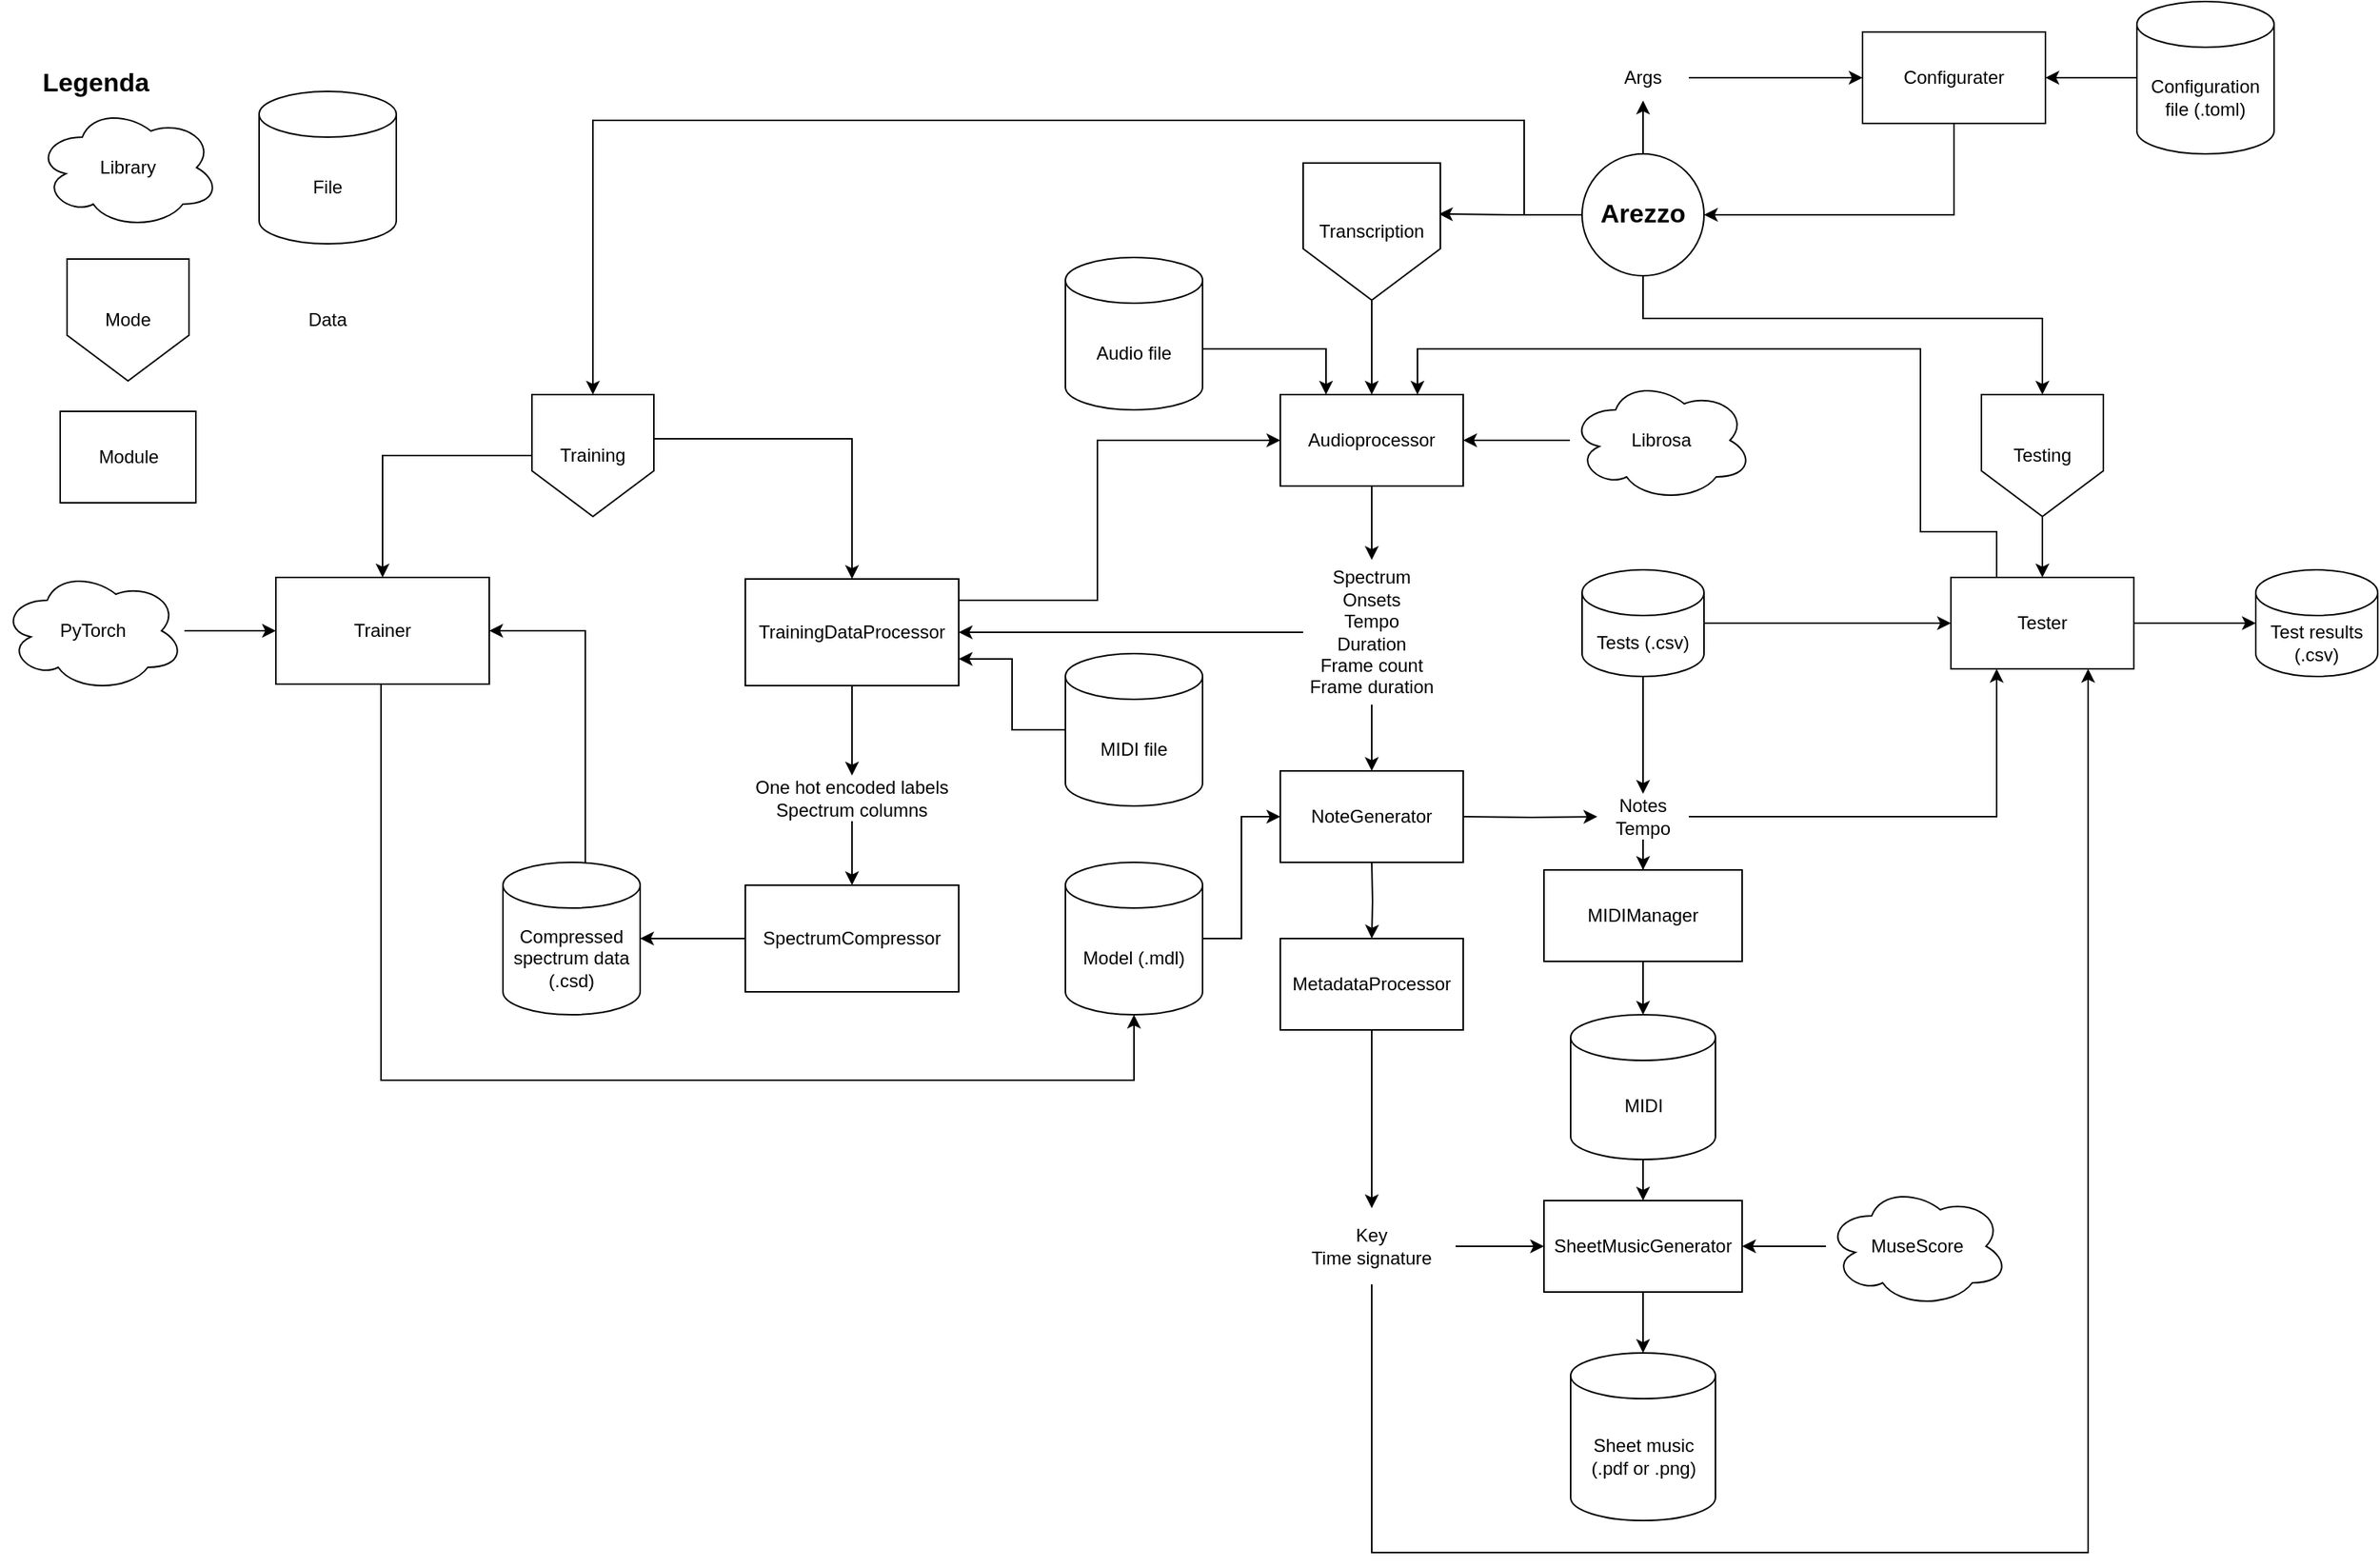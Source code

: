 <mxfile version="22.0.2" type="device">
  <diagram name="Page-1" id="2YBvvXClWsGukQMizWep">
    <mxGraphModel dx="2800" dy="2360" grid="1" gridSize="10" guides="1" tooltips="1" connect="1" arrows="1" fold="1" page="1" pageScale="1" pageWidth="850" pageHeight="1100" math="0" shadow="0">
      <root>
        <mxCell id="0" />
        <mxCell id="1" parent="0" />
        <mxCell id="1e91aIiLgdulqI0LddCd-154" style="edgeStyle=orthogonalEdgeStyle;rounded=0;orthogonalLoop=1;jettySize=auto;html=1;" parent="1" source="8j5bAUQHdlB80DdxA1oL-2" target="1e91aIiLgdulqI0LddCd-18" edge="1">
          <mxGeometry relative="1" as="geometry" />
        </mxCell>
        <mxCell id="8j5bAUQHdlB80DdxA1oL-2" value="Audioprocessor" style="rounded=0;whiteSpace=wrap;html=1;labelBackgroundColor=none;" parent="1" vertex="1">
          <mxGeometry x="330" y="180" width="120" height="60" as="geometry" />
        </mxCell>
        <mxCell id="1e91aIiLgdulqI0LddCd-110" style="edgeStyle=orthogonalEdgeStyle;rounded=0;orthogonalLoop=1;jettySize=auto;html=1;entryX=0.25;entryY=0;entryDx=0;entryDy=0;" parent="1" source="1e91aIiLgdulqI0LddCd-3" target="8j5bAUQHdlB80DdxA1oL-2" edge="1">
          <mxGeometry relative="1" as="geometry">
            <Array as="points">
              <mxPoint x="360" y="150" />
            </Array>
          </mxGeometry>
        </mxCell>
        <mxCell id="1e91aIiLgdulqI0LddCd-3" value="Audio file" style="shape=cylinder3;whiteSpace=wrap;html=1;boundedLbl=1;backgroundOutline=1;size=15;" parent="1" vertex="1">
          <mxGeometry x="189" y="90" width="90" height="100" as="geometry" />
        </mxCell>
        <mxCell id="1e91aIiLgdulqI0LddCd-156" style="edgeStyle=orthogonalEdgeStyle;rounded=0;orthogonalLoop=1;jettySize=auto;html=1;entryX=0.5;entryY=0;entryDx=0;entryDy=0;" parent="1" source="1e91aIiLgdulqI0LddCd-18" target="1e91aIiLgdulqI0LddCd-19" edge="1">
          <mxGeometry relative="1" as="geometry" />
        </mxCell>
        <mxCell id="1e91aIiLgdulqI0LddCd-163" style="edgeStyle=orthogonalEdgeStyle;rounded=0;orthogonalLoop=1;jettySize=auto;html=1;entryX=1;entryY=0.5;entryDx=0;entryDy=0;" parent="1" source="1e91aIiLgdulqI0LddCd-18" target="1e91aIiLgdulqI0LddCd-33" edge="1">
          <mxGeometry relative="1" as="geometry" />
        </mxCell>
        <mxCell id="1e91aIiLgdulqI0LddCd-18" value="Spectrum&lt;br&gt;Onsets&lt;br&gt;Tempo&lt;br&gt;Duration&lt;br&gt;Frame count&lt;br&gt;Frame duration" style="text;html=1;strokeColor=none;fillColor=none;align=center;verticalAlign=middle;whiteSpace=wrap;rounded=0;fontStyle=0" parent="1" vertex="1">
          <mxGeometry x="345" y="288.5" width="90" height="95" as="geometry" />
        </mxCell>
        <mxCell id="1e91aIiLgdulqI0LddCd-111" style="edgeStyle=orthogonalEdgeStyle;rounded=0;orthogonalLoop=1;jettySize=auto;html=1;" parent="1" target="1e91aIiLgdulqI0LddCd-112" edge="1">
          <mxGeometry relative="1" as="geometry">
            <mxPoint x="500" y="457.0" as="targetPoint" />
            <mxPoint x="450" y="457" as="sourcePoint" />
          </mxGeometry>
        </mxCell>
        <mxCell id="1e91aIiLgdulqI0LddCd-122" style="edgeStyle=orthogonalEdgeStyle;rounded=0;orthogonalLoop=1;jettySize=auto;html=1;entryX=0.5;entryY=0;entryDx=0;entryDy=0;" parent="1" target="1e91aIiLgdulqI0LddCd-121" edge="1">
          <mxGeometry relative="1" as="geometry">
            <mxPoint x="390" y="487" as="sourcePoint" />
          </mxGeometry>
        </mxCell>
        <mxCell id="1e91aIiLgdulqI0LddCd-19" value="NoteGenerator" style="rounded=0;whiteSpace=wrap;html=1;labelBackgroundColor=none;" parent="1" vertex="1">
          <mxGeometry x="330" y="427" width="120" height="60" as="geometry" />
        </mxCell>
        <mxCell id="1e91aIiLgdulqI0LddCd-28" style="edgeStyle=orthogonalEdgeStyle;rounded=0;orthogonalLoop=1;jettySize=auto;html=1;entryX=0.5;entryY=0;entryDx=0;entryDy=0;" parent="1" source="1e91aIiLgdulqI0LddCd-27" target="8j5bAUQHdlB80DdxA1oL-2" edge="1">
          <mxGeometry relative="1" as="geometry" />
        </mxCell>
        <mxCell id="1e91aIiLgdulqI0LddCd-27" value="&lt;span style=&quot;font-weight: normal;&quot;&gt;Transcription&lt;/span&gt;" style="shape=offPageConnector;whiteSpace=wrap;html=1;fontStyle=1" parent="1" vertex="1">
          <mxGeometry x="345" y="28" width="90" height="90" as="geometry" />
        </mxCell>
        <mxCell id="1e91aIiLgdulqI0LddCd-35" style="edgeStyle=orthogonalEdgeStyle;rounded=0;orthogonalLoop=1;jettySize=auto;html=1;entryX=0.5;entryY=0;entryDx=0;entryDy=0;exitX=0.974;exitY=0.362;exitDx=0;exitDy=0;exitPerimeter=0;" parent="1" source="1e91aIiLgdulqI0LddCd-37" target="1e91aIiLgdulqI0LddCd-33" edge="1">
          <mxGeometry relative="1" as="geometry">
            <mxPoint x="69" y="227.478" as="sourcePoint" />
          </mxGeometry>
        </mxCell>
        <mxCell id="1e91aIiLgdulqI0LddCd-46" style="edgeStyle=orthogonalEdgeStyle;rounded=0;orthogonalLoop=1;jettySize=auto;html=1;entryX=0.5;entryY=0;entryDx=0;entryDy=0;" parent="1" source="1e91aIiLgdulqI0LddCd-33" target="1e91aIiLgdulqI0LddCd-45" edge="1">
          <mxGeometry relative="1" as="geometry" />
        </mxCell>
        <mxCell id="1e91aIiLgdulqI0LddCd-161" style="edgeStyle=orthogonalEdgeStyle;rounded=0;orthogonalLoop=1;jettySize=auto;html=1;entryX=0;entryY=0.5;entryDx=0;entryDy=0;" parent="1" target="8j5bAUQHdlB80DdxA1oL-2" edge="1">
          <mxGeometry relative="1" as="geometry">
            <mxPoint x="330" y="190" as="targetPoint" />
            <mxPoint x="10" y="315" as="sourcePoint" />
            <Array as="points">
              <mxPoint x="210" y="315" />
              <mxPoint x="210" y="210" />
            </Array>
          </mxGeometry>
        </mxCell>
        <mxCell id="1e91aIiLgdulqI0LddCd-33" value="TrainingDataProcessor" style="rounded=0;whiteSpace=wrap;html=1;" parent="1" vertex="1">
          <mxGeometry x="-21" y="301" width="140" height="70" as="geometry" />
        </mxCell>
        <mxCell id="1e91aIiLgdulqI0LddCd-70" style="edgeStyle=orthogonalEdgeStyle;rounded=0;orthogonalLoop=1;jettySize=auto;html=1;" parent="1" source="1e91aIiLgdulqI0LddCd-37" target="1e91aIiLgdulqI0LddCd-63" edge="1">
          <mxGeometry relative="1" as="geometry" />
        </mxCell>
        <mxCell id="1e91aIiLgdulqI0LddCd-37" value="Training" style="shape=offPageConnector;whiteSpace=wrap;html=1;" parent="1" vertex="1">
          <mxGeometry x="-161" y="180" width="80" height="80" as="geometry" />
        </mxCell>
        <mxCell id="1e91aIiLgdulqI0LddCd-43" style="edgeStyle=orthogonalEdgeStyle;rounded=0;orthogonalLoop=1;jettySize=auto;html=1;entryX=1;entryY=0.75;entryDx=0;entryDy=0;" parent="1" source="1e91aIiLgdulqI0LddCd-41" target="1e91aIiLgdulqI0LddCd-33" edge="1">
          <mxGeometry relative="1" as="geometry" />
        </mxCell>
        <mxCell id="1e91aIiLgdulqI0LddCd-41" value="MIDI file" style="shape=cylinder3;whiteSpace=wrap;html=1;boundedLbl=1;backgroundOutline=1;size=15;" parent="1" vertex="1">
          <mxGeometry x="189" y="350" width="90" height="100" as="geometry" />
        </mxCell>
        <mxCell id="1e91aIiLgdulqI0LddCd-53" style="edgeStyle=orthogonalEdgeStyle;rounded=0;orthogonalLoop=1;jettySize=auto;html=1;entryX=0.5;entryY=0;entryDx=0;entryDy=0;" parent="1" source="1e91aIiLgdulqI0LddCd-45" target="1e91aIiLgdulqI0LddCd-49" edge="1">
          <mxGeometry relative="1" as="geometry" />
        </mxCell>
        <mxCell id="1e91aIiLgdulqI0LddCd-45" value="One hot encoded labels&lt;br&gt;Spectrum columns" style="text;strokeColor=none;fillColor=none;align=center;verticalAlign=middle;whiteSpace=wrap;rounded=0;html=1;" parent="1" vertex="1">
          <mxGeometry x="-16" y="430" width="130" height="30" as="geometry" />
        </mxCell>
        <mxCell id="1e91aIiLgdulqI0LddCd-49" value="SpectrumCompressor" style="rounded=0;whiteSpace=wrap;html=1;" parent="1" vertex="1">
          <mxGeometry x="-21" y="502" width="140" height="70" as="geometry" />
        </mxCell>
        <mxCell id="1e91aIiLgdulqI0LddCd-89" style="edgeStyle=orthogonalEdgeStyle;rounded=0;orthogonalLoop=1;jettySize=auto;html=1;entryX=1;entryY=0.5;entryDx=0;entryDy=0;" parent="1" source="1e91aIiLgdulqI0LddCd-58" target="1e91aIiLgdulqI0LddCd-63" edge="1">
          <mxGeometry relative="1" as="geometry">
            <Array as="points">
              <mxPoint x="-126" y="335" />
            </Array>
          </mxGeometry>
        </mxCell>
        <mxCell id="1e91aIiLgdulqI0LddCd-58" value="Compressed spectrum data (.csd)" style="shape=cylinder3;whiteSpace=wrap;html=1;boundedLbl=1;backgroundOutline=1;size=15;" parent="1" vertex="1">
          <mxGeometry x="-180" y="487" width="90" height="100" as="geometry" />
        </mxCell>
        <mxCell id="1e91aIiLgdulqI0LddCd-93" style="edgeStyle=orthogonalEdgeStyle;rounded=0;orthogonalLoop=1;jettySize=auto;html=1;entryX=0.5;entryY=1;entryDx=0;entryDy=0;entryPerimeter=0;" parent="1" target="1e91aIiLgdulqI0LddCd-91" edge="1">
          <mxGeometry relative="1" as="geometry">
            <mxPoint x="255" y="585" as="targetPoint" />
            <mxPoint x="-250.0" y="370" as="sourcePoint" />
            <Array as="points">
              <mxPoint x="-260" y="370" />
              <mxPoint x="-260" y="630" />
              <mxPoint x="234" y="630" />
            </Array>
          </mxGeometry>
        </mxCell>
        <mxCell id="1e91aIiLgdulqI0LddCd-63" value="Trainer" style="rounded=0;whiteSpace=wrap;html=1;" parent="1" vertex="1">
          <mxGeometry x="-329" y="300" width="140" height="70" as="geometry" />
        </mxCell>
        <mxCell id="1e91aIiLgdulqI0LddCd-160" style="edgeStyle=orthogonalEdgeStyle;rounded=0;orthogonalLoop=1;jettySize=auto;html=1;entryX=0;entryY=0.5;entryDx=0;entryDy=0;" parent="1" source="1e91aIiLgdulqI0LddCd-91" target="1e91aIiLgdulqI0LddCd-19" edge="1">
          <mxGeometry relative="1" as="geometry" />
        </mxCell>
        <mxCell id="1e91aIiLgdulqI0LddCd-91" value="Model (.mdl)" style="shape=cylinder3;whiteSpace=wrap;html=1;boundedLbl=1;backgroundOutline=1;size=15;" parent="1" vertex="1">
          <mxGeometry x="189" y="487" width="90" height="100" as="geometry" />
        </mxCell>
        <mxCell id="1e91aIiLgdulqI0LddCd-102" style="edgeStyle=orthogonalEdgeStyle;rounded=0;orthogonalLoop=1;jettySize=auto;html=1;" parent="1" source="1e91aIiLgdulqI0LddCd-95" target="8j5bAUQHdlB80DdxA1oL-2" edge="1">
          <mxGeometry relative="1" as="geometry" />
        </mxCell>
        <mxCell id="1e91aIiLgdulqI0LddCd-95" value="Librosa" style="ellipse;shape=cloud;whiteSpace=wrap;html=1;" parent="1" vertex="1">
          <mxGeometry x="520" y="170" width="120" height="80" as="geometry" />
        </mxCell>
        <mxCell id="1e91aIiLgdulqI0LddCd-99" style="edgeStyle=orthogonalEdgeStyle;rounded=0;orthogonalLoop=1;jettySize=auto;html=1;entryX=0;entryY=0.5;entryDx=0;entryDy=0;" parent="1" source="1e91aIiLgdulqI0LddCd-98" target="1e91aIiLgdulqI0LddCd-63" edge="1">
          <mxGeometry relative="1" as="geometry" />
        </mxCell>
        <mxCell id="1e91aIiLgdulqI0LddCd-98" value="PyTorch" style="ellipse;shape=cloud;whiteSpace=wrap;html=1;" parent="1" vertex="1">
          <mxGeometry x="-509" y="295" width="120" height="80" as="geometry" />
        </mxCell>
        <mxCell id="1e91aIiLgdulqI0LddCd-164" style="edgeStyle=orthogonalEdgeStyle;rounded=0;orthogonalLoop=1;jettySize=auto;html=1;entryX=0.75;entryY=0;entryDx=0;entryDy=0;exitX=0.25;exitY=0;exitDx=0;exitDy=0;" parent="1" source="1e91aIiLgdulqI0LddCd-105" target="8j5bAUQHdlB80DdxA1oL-2" edge="1">
          <mxGeometry relative="1" as="geometry">
            <mxPoint x="425" y="172.5" as="targetPoint" />
            <mxPoint x="800" y="310" as="sourcePoint" />
            <Array as="points">
              <mxPoint x="800" y="270" />
              <mxPoint x="750" y="270" />
              <mxPoint x="750" y="150" />
              <mxPoint x="420" y="150" />
            </Array>
          </mxGeometry>
        </mxCell>
        <mxCell id="1e91aIiLgdulqI0LddCd-105" value="Tester" style="rounded=0;whiteSpace=wrap;html=1;labelBackgroundColor=none;" parent="1" vertex="1">
          <mxGeometry x="770" y="300" width="120" height="60" as="geometry" />
        </mxCell>
        <mxCell id="1e91aIiLgdulqI0LddCd-108" value="" style="edgeStyle=orthogonalEdgeStyle;rounded=0;orthogonalLoop=1;jettySize=auto;html=1;" parent="1" source="1e91aIiLgdulqI0LddCd-107" target="1e91aIiLgdulqI0LddCd-105" edge="1">
          <mxGeometry relative="1" as="geometry" />
        </mxCell>
        <mxCell id="1e91aIiLgdulqI0LddCd-107" value="Testing" style="shape=offPageConnector;whiteSpace=wrap;html=1;" parent="1" vertex="1">
          <mxGeometry x="790" y="180" width="80" height="80" as="geometry" />
        </mxCell>
        <mxCell id="1e91aIiLgdulqI0LddCd-133" style="edgeStyle=orthogonalEdgeStyle;rounded=0;orthogonalLoop=1;jettySize=auto;html=1;" parent="1" source="1e91aIiLgdulqI0LddCd-112" target="1e91aIiLgdulqI0LddCd-132" edge="1">
          <mxGeometry relative="1" as="geometry" />
        </mxCell>
        <mxCell id="1e91aIiLgdulqI0LddCd-165" style="edgeStyle=orthogonalEdgeStyle;rounded=0;orthogonalLoop=1;jettySize=auto;html=1;entryX=0.25;entryY=1;entryDx=0;entryDy=0;" parent="1" source="1e91aIiLgdulqI0LddCd-112" target="1e91aIiLgdulqI0LddCd-105" edge="1">
          <mxGeometry relative="1" as="geometry" />
        </mxCell>
        <mxCell id="1e91aIiLgdulqI0LddCd-112" value="Notes&lt;br&gt;Tempo" style="text;html=1;strokeColor=none;fillColor=none;align=center;verticalAlign=middle;whiteSpace=wrap;rounded=0;" parent="1" vertex="1">
          <mxGeometry x="538" y="442.0" width="60" height="30" as="geometry" />
        </mxCell>
        <mxCell id="1e91aIiLgdulqI0LddCd-113" value="SheetMusicGenerator" style="rounded=0;whiteSpace=wrap;html=1;labelBackgroundColor=none;" parent="1" vertex="1">
          <mxGeometry x="503" y="709" width="130" height="60" as="geometry" />
        </mxCell>
        <mxCell id="1e91aIiLgdulqI0LddCd-118" style="edgeStyle=orthogonalEdgeStyle;rounded=0;orthogonalLoop=1;jettySize=auto;html=1;entryX=1;entryY=0.5;entryDx=0;entryDy=0;" parent="1" source="1e91aIiLgdulqI0LddCd-117" target="1e91aIiLgdulqI0LddCd-113" edge="1">
          <mxGeometry relative="1" as="geometry" />
        </mxCell>
        <mxCell id="1e91aIiLgdulqI0LddCd-117" value="MuseScore" style="ellipse;shape=cloud;whiteSpace=wrap;html=1;" parent="1" vertex="1">
          <mxGeometry x="688" y="699" width="120" height="80" as="geometry" />
        </mxCell>
        <mxCell id="1e91aIiLgdulqI0LddCd-138" style="edgeStyle=orthogonalEdgeStyle;rounded=0;orthogonalLoop=1;jettySize=auto;html=1;entryX=0.5;entryY=0;entryDx=0;entryDy=0;" parent="1" source="1e91aIiLgdulqI0LddCd-121" target="1e91aIiLgdulqI0LddCd-137" edge="1">
          <mxGeometry relative="1" as="geometry" />
        </mxCell>
        <mxCell id="1e91aIiLgdulqI0LddCd-121" value="MetadataProcessor" style="rounded=0;whiteSpace=wrap;html=1;labelBackgroundColor=none;" parent="1" vertex="1">
          <mxGeometry x="330" y="537" width="120" height="60" as="geometry" />
        </mxCell>
        <mxCell id="1e91aIiLgdulqI0LddCd-135" style="edgeStyle=orthogonalEdgeStyle;rounded=0;orthogonalLoop=1;jettySize=auto;html=1;entryX=0.5;entryY=0;entryDx=0;entryDy=0;entryPerimeter=0;" parent="1" source="1e91aIiLgdulqI0LddCd-132" target="1e91aIiLgdulqI0LddCd-142" edge="1">
          <mxGeometry relative="1" as="geometry">
            <mxPoint x="568" y="577.0" as="targetPoint" />
          </mxGeometry>
        </mxCell>
        <mxCell id="1e91aIiLgdulqI0LddCd-132" value="MIDIManager" style="rounded=0;whiteSpace=wrap;html=1;labelBackgroundColor=none;" parent="1" vertex="1">
          <mxGeometry x="503" y="492" width="130" height="60" as="geometry" />
        </mxCell>
        <mxCell id="1e91aIiLgdulqI0LddCd-139" style="edgeStyle=orthogonalEdgeStyle;rounded=0;orthogonalLoop=1;jettySize=auto;html=1;entryX=0;entryY=0.5;entryDx=0;entryDy=0;" parent="1" source="1e91aIiLgdulqI0LddCd-137" target="1e91aIiLgdulqI0LddCd-113" edge="1">
          <mxGeometry relative="1" as="geometry" />
        </mxCell>
        <mxCell id="1e91aIiLgdulqI0LddCd-170" style="edgeStyle=orthogonalEdgeStyle;rounded=0;orthogonalLoop=1;jettySize=auto;html=1;entryX=0.75;entryY=1;entryDx=0;entryDy=0;" parent="1" source="1e91aIiLgdulqI0LddCd-137" target="1e91aIiLgdulqI0LddCd-105" edge="1">
          <mxGeometry relative="1" as="geometry">
            <mxPoint x="430" y="1000" as="targetPoint" />
            <Array as="points">
              <mxPoint x="390" y="940" />
              <mxPoint x="860" y="940" />
            </Array>
          </mxGeometry>
        </mxCell>
        <mxCell id="1e91aIiLgdulqI0LddCd-137" value="Key&lt;br&gt;Time signature" style="text;html=1;strokeColor=none;fillColor=none;align=center;verticalAlign=middle;whiteSpace=wrap;rounded=0;" parent="1" vertex="1">
          <mxGeometry x="335" y="714" width="110" height="50" as="geometry" />
        </mxCell>
        <mxCell id="1e91aIiLgdulqI0LddCd-140" value="Sheet music (.pdf or .png)" style="shape=cylinder3;whiteSpace=wrap;html=1;boundedLbl=1;backgroundOutline=1;size=15;" parent="1" vertex="1">
          <mxGeometry x="520.5" y="809" width="95" height="110" as="geometry" />
        </mxCell>
        <mxCell id="1e91aIiLgdulqI0LddCd-141" style="edgeStyle=orthogonalEdgeStyle;rounded=0;orthogonalLoop=1;jettySize=auto;html=1;entryX=0.5;entryY=0;entryDx=0;entryDy=0;entryPerimeter=0;" parent="1" source="1e91aIiLgdulqI0LddCd-113" target="1e91aIiLgdulqI0LddCd-140" edge="1">
          <mxGeometry relative="1" as="geometry" />
        </mxCell>
        <mxCell id="1e91aIiLgdulqI0LddCd-159" style="edgeStyle=orthogonalEdgeStyle;rounded=0;orthogonalLoop=1;jettySize=auto;html=1;" parent="1" source="1e91aIiLgdulqI0LddCd-142" target="1e91aIiLgdulqI0LddCd-113" edge="1">
          <mxGeometry relative="1" as="geometry" />
        </mxCell>
        <mxCell id="1e91aIiLgdulqI0LddCd-142" value="MIDI" style="shape=cylinder3;whiteSpace=wrap;html=1;boundedLbl=1;backgroundOutline=1;size=15;" parent="1" vertex="1">
          <mxGeometry x="520.5" y="587" width="95" height="95" as="geometry" />
        </mxCell>
        <mxCell id="1e91aIiLgdulqI0LddCd-172" style="edgeStyle=orthogonalEdgeStyle;rounded=0;orthogonalLoop=1;jettySize=auto;html=1;entryX=0;entryY=0.5;entryDx=0;entryDy=0;" parent="1" source="1e91aIiLgdulqI0LddCd-145" target="1e91aIiLgdulqI0LddCd-105" edge="1">
          <mxGeometry relative="1" as="geometry">
            <mxPoint x="750" y="330" as="targetPoint" />
          </mxGeometry>
        </mxCell>
        <mxCell id="MsXNKxyrm7HTchD_hshc-1" value="" style="edgeStyle=orthogonalEdgeStyle;rounded=0;orthogonalLoop=1;jettySize=auto;html=1;" edge="1" parent="1" source="1e91aIiLgdulqI0LddCd-145" target="1e91aIiLgdulqI0LddCd-112">
          <mxGeometry relative="1" as="geometry" />
        </mxCell>
        <mxCell id="1e91aIiLgdulqI0LddCd-145" value="Tests (.csv)" style="shape=cylinder3;whiteSpace=wrap;html=1;boundedLbl=1;backgroundOutline=1;size=15;" parent="1" vertex="1">
          <mxGeometry x="528" y="295" width="80" height="70" as="geometry" />
        </mxCell>
        <mxCell id="1e91aIiLgdulqI0LddCd-166" value="Test results (.csv)" style="shape=cylinder3;whiteSpace=wrap;html=1;boundedLbl=1;backgroundOutline=1;size=15;" parent="1" vertex="1">
          <mxGeometry x="970" y="295" width="80" height="70" as="geometry" />
        </mxCell>
        <mxCell id="1e91aIiLgdulqI0LddCd-167" style="edgeStyle=orthogonalEdgeStyle;rounded=0;orthogonalLoop=1;jettySize=auto;html=1;entryX=0;entryY=0.5;entryDx=0;entryDy=0;entryPerimeter=0;" parent="1" source="1e91aIiLgdulqI0LddCd-105" target="1e91aIiLgdulqI0LddCd-166" edge="1">
          <mxGeometry relative="1" as="geometry" />
        </mxCell>
        <mxCell id="6PN_P6295LHwlHT6Q0YC-1" style="edgeStyle=orthogonalEdgeStyle;rounded=0;orthogonalLoop=1;jettySize=auto;html=1;entryX=1;entryY=0.5;entryDx=0;entryDy=0;entryPerimeter=0;" parent="1" source="1e91aIiLgdulqI0LddCd-49" target="1e91aIiLgdulqI0LddCd-58" edge="1">
          <mxGeometry relative="1" as="geometry">
            <Array as="points">
              <mxPoint x="-40" y="537" />
              <mxPoint x="-40" y="537" />
            </Array>
          </mxGeometry>
        </mxCell>
        <mxCell id="UiNQY2pJxulWzedXnI5g-1" value="Library" style="ellipse;shape=cloud;whiteSpace=wrap;html=1;" parent="1" vertex="1">
          <mxGeometry x="-486" y="-9" width="120" height="80" as="geometry" />
        </mxCell>
        <mxCell id="UiNQY2pJxulWzedXnI5g-2" value="Mode" style="shape=offPageConnector;whiteSpace=wrap;html=1;" parent="1" vertex="1">
          <mxGeometry x="-466" y="91" width="80" height="80" as="geometry" />
        </mxCell>
        <mxCell id="UiNQY2pJxulWzedXnI5g-3" value="Module" style="rounded=0;whiteSpace=wrap;html=1;" parent="1" vertex="1">
          <mxGeometry x="-470.5" y="191" width="89" height="60" as="geometry" />
        </mxCell>
        <mxCell id="UiNQY2pJxulWzedXnI5g-4" value="Data" style="text;strokeColor=none;fillColor=none;align=center;verticalAlign=middle;whiteSpace=wrap;rounded=0;html=1;" parent="1" vertex="1">
          <mxGeometry x="-360" y="107" width="130" height="48" as="geometry" />
        </mxCell>
        <mxCell id="UiNQY2pJxulWzedXnI5g-5" value="File" style="shape=cylinder3;whiteSpace=wrap;html=1;boundedLbl=1;backgroundOutline=1;size=15;" parent="1" vertex="1">
          <mxGeometry x="-340" y="-19" width="90" height="100" as="geometry" />
        </mxCell>
        <mxCell id="UiNQY2pJxulWzedXnI5g-6" value="&lt;font style=&quot;font-size: 17px;&quot;&gt;&lt;b&gt;Legenda&lt;/b&gt;&lt;/font&gt;" style="text;html=1;strokeColor=none;fillColor=none;align=center;verticalAlign=middle;whiteSpace=wrap;rounded=0;" parent="1" vertex="1">
          <mxGeometry x="-477" y="-39" width="60" height="30" as="geometry" />
        </mxCell>
        <mxCell id="MsXNKxyrm7HTchD_hshc-11" style="edgeStyle=orthogonalEdgeStyle;rounded=0;orthogonalLoop=1;jettySize=auto;html=1;entryX=0.5;entryY=1;entryDx=0;entryDy=0;" edge="1" parent="1" source="MsXNKxyrm7HTchD_hshc-2" target="MsXNKxyrm7HTchD_hshc-8">
          <mxGeometry relative="1" as="geometry" />
        </mxCell>
        <mxCell id="MsXNKxyrm7HTchD_hshc-28" style="edgeStyle=orthogonalEdgeStyle;rounded=0;orthogonalLoop=1;jettySize=auto;html=1;entryX=0.5;entryY=0;entryDx=0;entryDy=0;" edge="1" parent="1" source="MsXNKxyrm7HTchD_hshc-2" target="1e91aIiLgdulqI0LddCd-107">
          <mxGeometry relative="1" as="geometry">
            <mxPoint x="820" y="160" as="targetPoint" />
            <Array as="points">
              <mxPoint x="568" y="130" />
              <mxPoint x="830" y="130" />
            </Array>
          </mxGeometry>
        </mxCell>
        <mxCell id="MsXNKxyrm7HTchD_hshc-2" value="&lt;b style=&quot;font-size: 17px;&quot;&gt;&lt;font style=&quot;font-size: 17px;&quot;&gt;Arezzo&lt;/font&gt;&lt;/b&gt;" style="ellipse;whiteSpace=wrap;html=1;aspect=fixed;fontSize=17;" vertex="1" parent="1">
          <mxGeometry x="528" y="22" width="80" height="80" as="geometry" />
        </mxCell>
        <mxCell id="MsXNKxyrm7HTchD_hshc-17" style="edgeStyle=orthogonalEdgeStyle;rounded=0;orthogonalLoop=1;jettySize=auto;html=1;entryX=1;entryY=0.5;entryDx=0;entryDy=0;" edge="1" parent="1" source="MsXNKxyrm7HTchD_hshc-5" target="MsXNKxyrm7HTchD_hshc-2">
          <mxGeometry relative="1" as="geometry">
            <mxPoint x="618" y="74" as="targetPoint" />
            <Array as="points">
              <mxPoint x="772" y="62" />
            </Array>
          </mxGeometry>
        </mxCell>
        <mxCell id="MsXNKxyrm7HTchD_hshc-5" value="Configurater" style="rounded=0;whiteSpace=wrap;html=1;labelBackgroundColor=none;" vertex="1" parent="1">
          <mxGeometry x="712" y="-58" width="120" height="60" as="geometry" />
        </mxCell>
        <mxCell id="MsXNKxyrm7HTchD_hshc-6" style="edgeStyle=orthogonalEdgeStyle;rounded=0;orthogonalLoop=1;jettySize=auto;html=1;entryX=1;entryY=0.5;entryDx=0;entryDy=0;" edge="1" parent="1" source="MsXNKxyrm7HTchD_hshc-7" target="MsXNKxyrm7HTchD_hshc-5">
          <mxGeometry relative="1" as="geometry" />
        </mxCell>
        <mxCell id="MsXNKxyrm7HTchD_hshc-7" value="Configuration file (.toml)" style="shape=cylinder3;whiteSpace=wrap;html=1;boundedLbl=1;backgroundOutline=1;size=15;" vertex="1" parent="1">
          <mxGeometry x="892" y="-78" width="90" height="100" as="geometry" />
        </mxCell>
        <mxCell id="MsXNKxyrm7HTchD_hshc-12" style="edgeStyle=orthogonalEdgeStyle;rounded=0;orthogonalLoop=1;jettySize=auto;html=1;entryX=0;entryY=0.5;entryDx=0;entryDy=0;" edge="1" parent="1" source="MsXNKxyrm7HTchD_hshc-8" target="MsXNKxyrm7HTchD_hshc-5">
          <mxGeometry relative="1" as="geometry">
            <mxPoint x="674" y="-28" as="targetPoint" />
          </mxGeometry>
        </mxCell>
        <mxCell id="MsXNKxyrm7HTchD_hshc-8" value="Args" style="text;html=1;strokeColor=none;fillColor=none;align=center;verticalAlign=middle;whiteSpace=wrap;rounded=0;" vertex="1" parent="1">
          <mxGeometry x="538" y="-43" width="60" height="30" as="geometry" />
        </mxCell>
        <mxCell id="MsXNKxyrm7HTchD_hshc-27" style="edgeStyle=orthogonalEdgeStyle;rounded=0;orthogonalLoop=1;jettySize=auto;html=1;entryX=0.99;entryY=0.372;entryDx=0;entryDy=0;entryPerimeter=0;" edge="1" parent="1" source="MsXNKxyrm7HTchD_hshc-2" target="1e91aIiLgdulqI0LddCd-27">
          <mxGeometry relative="1" as="geometry" />
        </mxCell>
        <mxCell id="MsXNKxyrm7HTchD_hshc-29" value="" style="endArrow=classic;html=1;rounded=0;entryX=0.5;entryY=0;entryDx=0;entryDy=0;" edge="1" parent="1" target="1e91aIiLgdulqI0LddCd-37">
          <mxGeometry width="50" height="50" relative="1" as="geometry">
            <mxPoint x="490" y="62" as="sourcePoint" />
            <mxPoint x="-120" as="targetPoint" />
            <Array as="points">
              <mxPoint x="490" />
              <mxPoint x="-121" />
            </Array>
          </mxGeometry>
        </mxCell>
      </root>
    </mxGraphModel>
  </diagram>
</mxfile>
